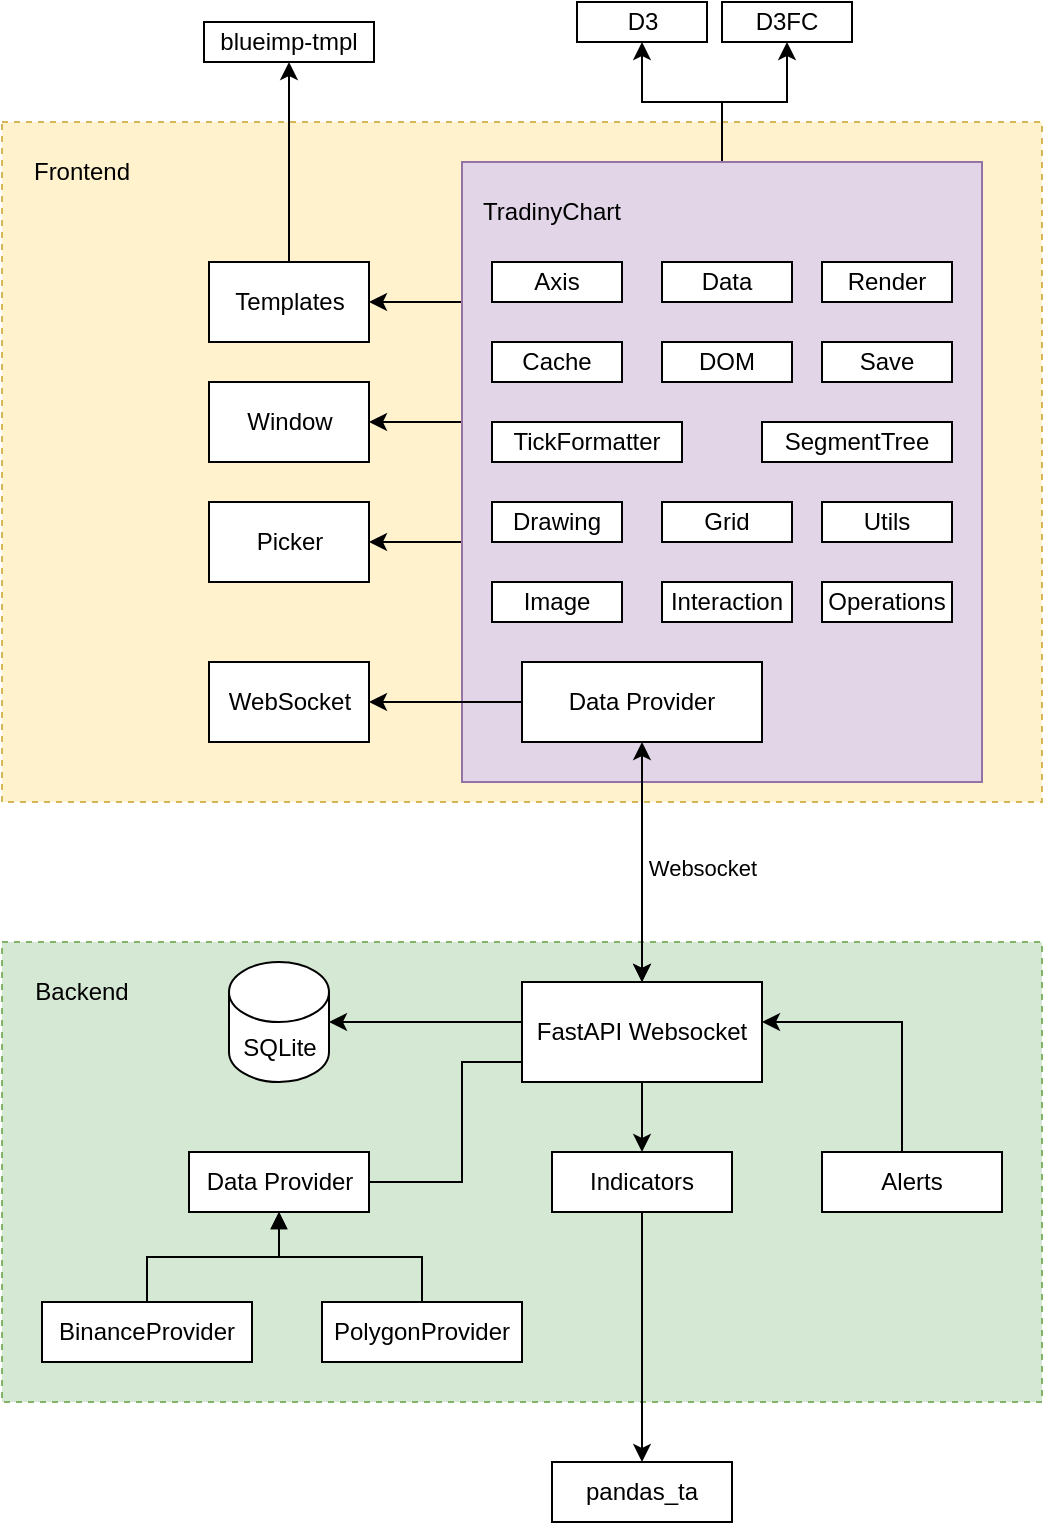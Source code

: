 <mxfile version="24.7.17">
  <diagram name="Page-1" id="ybWaOJOyaZ56w2tnPC_D">
    <mxGraphModel dx="1422" dy="1883" grid="1" gridSize="10" guides="1" tooltips="1" connect="1" arrows="1" fold="1" page="1" pageScale="1" pageWidth="850" pageHeight="1100" math="0" shadow="0">
      <root>
        <mxCell id="0" />
        <mxCell id="1" parent="0" />
        <mxCell id="PWiYaE6HYzERNxaJPo_t-1" value="" style="rounded=0;whiteSpace=wrap;html=1;fillColor=#d5e8d4;strokeColor=#82b366;dashed=1;" vertex="1" parent="1">
          <mxGeometry x="150" y="400" width="520" height="230" as="geometry" />
        </mxCell>
        <mxCell id="PWiYaE6HYzERNxaJPo_t-4" value="Backend" style="text;html=1;align=center;verticalAlign=middle;whiteSpace=wrap;rounded=0;" vertex="1" parent="1">
          <mxGeometry x="160" y="410" width="60" height="30" as="geometry" />
        </mxCell>
        <mxCell id="PWiYaE6HYzERNxaJPo_t-5" value="" style="rounded=0;whiteSpace=wrap;html=1;fillColor=#fff2cc;strokeColor=#d6b656;dashed=1;" vertex="1" parent="1">
          <mxGeometry x="150" y="-10" width="520" height="340" as="geometry" />
        </mxCell>
        <mxCell id="PWiYaE6HYzERNxaJPo_t-6" value="Frontend" style="text;html=1;align=center;verticalAlign=middle;whiteSpace=wrap;rounded=0;" vertex="1" parent="1">
          <mxGeometry x="160" width="60" height="30" as="geometry" />
        </mxCell>
        <mxCell id="PWiYaE6HYzERNxaJPo_t-27" style="edgeStyle=orthogonalEdgeStyle;rounded=0;orthogonalLoop=1;jettySize=auto;html=1;endArrow=none;endFill=0;" edge="1" parent="1" source="PWiYaE6HYzERNxaJPo_t-7" target="PWiYaE6HYzERNxaJPo_t-16">
          <mxGeometry relative="1" as="geometry">
            <Array as="points">
              <mxPoint x="380" y="520" />
              <mxPoint x="380" y="460" />
            </Array>
          </mxGeometry>
        </mxCell>
        <mxCell id="PWiYaE6HYzERNxaJPo_t-7" value="Data Provider" style="rounded=0;whiteSpace=wrap;html=1;" vertex="1" parent="1">
          <mxGeometry x="243.5" y="505" width="90" height="30" as="geometry" />
        </mxCell>
        <mxCell id="PWiYaE6HYzERNxaJPo_t-9" style="edgeStyle=orthogonalEdgeStyle;rounded=0;orthogonalLoop=1;jettySize=auto;html=1;endArrow=block;endFill=1;" edge="1" parent="1" source="PWiYaE6HYzERNxaJPo_t-8" target="PWiYaE6HYzERNxaJPo_t-7">
          <mxGeometry relative="1" as="geometry" />
        </mxCell>
        <mxCell id="PWiYaE6HYzERNxaJPo_t-8" value="BinanceProvider" style="rounded=0;whiteSpace=wrap;html=1;" vertex="1" parent="1">
          <mxGeometry x="170" y="580" width="105" height="30" as="geometry" />
        </mxCell>
        <mxCell id="PWiYaE6HYzERNxaJPo_t-10" value="PolygonProvider" style="rounded=0;whiteSpace=wrap;html=1;" vertex="1" parent="1">
          <mxGeometry x="310" y="580" width="100" height="30" as="geometry" />
        </mxCell>
        <mxCell id="PWiYaE6HYzERNxaJPo_t-11" style="edgeStyle=orthogonalEdgeStyle;rounded=0;orthogonalLoop=1;jettySize=auto;html=1;endArrow=block;endFill=1;strokeColor=default;" edge="1" parent="1" source="PWiYaE6HYzERNxaJPo_t-10" target="PWiYaE6HYzERNxaJPo_t-7">
          <mxGeometry relative="1" as="geometry">
            <mxPoint x="228.5" y="575" as="sourcePoint" />
            <mxPoint x="278.5" y="535" as="targetPoint" />
          </mxGeometry>
        </mxCell>
        <mxCell id="PWiYaE6HYzERNxaJPo_t-28" style="edgeStyle=orthogonalEdgeStyle;rounded=0;orthogonalLoop=1;jettySize=auto;html=1;" edge="1" parent="1" source="PWiYaE6HYzERNxaJPo_t-12" target="PWiYaE6HYzERNxaJPo_t-13">
          <mxGeometry relative="1" as="geometry" />
        </mxCell>
        <mxCell id="PWiYaE6HYzERNxaJPo_t-12" value="Indicators" style="rounded=0;whiteSpace=wrap;html=1;" vertex="1" parent="1">
          <mxGeometry x="425" y="505" width="90" height="30" as="geometry" />
        </mxCell>
        <mxCell id="PWiYaE6HYzERNxaJPo_t-13" value="pandas_ta" style="rounded=0;whiteSpace=wrap;html=1;" vertex="1" parent="1">
          <mxGeometry x="425" y="660" width="90" height="30" as="geometry" />
        </mxCell>
        <mxCell id="PWiYaE6HYzERNxaJPo_t-24" style="edgeStyle=orthogonalEdgeStyle;rounded=0;orthogonalLoop=1;jettySize=auto;html=1;" edge="1" parent="1" source="PWiYaE6HYzERNxaJPo_t-16" target="PWiYaE6HYzERNxaJPo_t-22">
          <mxGeometry relative="1" as="geometry">
            <Array as="points">
              <mxPoint x="390" y="440" />
              <mxPoint x="390" y="440" />
            </Array>
          </mxGeometry>
        </mxCell>
        <mxCell id="PWiYaE6HYzERNxaJPo_t-25" style="edgeStyle=orthogonalEdgeStyle;rounded=0;orthogonalLoop=1;jettySize=auto;html=1;" edge="1" parent="1" source="PWiYaE6HYzERNxaJPo_t-16" target="PWiYaE6HYzERNxaJPo_t-12">
          <mxGeometry relative="1" as="geometry" />
        </mxCell>
        <mxCell id="PWiYaE6HYzERNxaJPo_t-16" value="FastAPI Websocket" style="rounded=0;whiteSpace=wrap;html=1;" vertex="1" parent="1">
          <mxGeometry x="410" y="420" width="120" height="50" as="geometry" />
        </mxCell>
        <mxCell id="PWiYaE6HYzERNxaJPo_t-19" style="edgeStyle=orthogonalEdgeStyle;rounded=0;orthogonalLoop=1;jettySize=auto;html=1;" edge="1" parent="1" source="PWiYaE6HYzERNxaJPo_t-17" target="PWiYaE6HYzERNxaJPo_t-16">
          <mxGeometry relative="1" as="geometry">
            <Array as="points">
              <mxPoint x="600" y="440" />
            </Array>
          </mxGeometry>
        </mxCell>
        <mxCell id="PWiYaE6HYzERNxaJPo_t-17" value="Alerts" style="rounded=0;whiteSpace=wrap;html=1;" vertex="1" parent="1">
          <mxGeometry x="560" y="505" width="90" height="30" as="geometry" />
        </mxCell>
        <mxCell id="PWiYaE6HYzERNxaJPo_t-22" value="SQLite" style="shape=cylinder3;whiteSpace=wrap;html=1;boundedLbl=1;backgroundOutline=1;size=15;" vertex="1" parent="1">
          <mxGeometry x="263.5" y="410" width="50" height="60" as="geometry" />
        </mxCell>
        <mxCell id="PWiYaE6HYzERNxaJPo_t-30" style="edgeStyle=orthogonalEdgeStyle;rounded=0;orthogonalLoop=1;jettySize=auto;html=1;" edge="1" parent="1" source="PWiYaE6HYzERNxaJPo_t-29" target="PWiYaE6HYzERNxaJPo_t-16">
          <mxGeometry relative="1" as="geometry" />
        </mxCell>
        <mxCell id="PWiYaE6HYzERNxaJPo_t-37" style="edgeStyle=orthogonalEdgeStyle;rounded=0;orthogonalLoop=1;jettySize=auto;html=1;" edge="1" parent="1" source="PWiYaE6HYzERNxaJPo_t-32" target="PWiYaE6HYzERNxaJPo_t-34">
          <mxGeometry relative="1" as="geometry">
            <Array as="points">
              <mxPoint x="370" y="140" />
              <mxPoint x="370" y="140" />
            </Array>
          </mxGeometry>
        </mxCell>
        <mxCell id="PWiYaE6HYzERNxaJPo_t-38" style="edgeStyle=orthogonalEdgeStyle;rounded=0;orthogonalLoop=1;jettySize=auto;html=1;" edge="1" parent="1" source="PWiYaE6HYzERNxaJPo_t-32" target="PWiYaE6HYzERNxaJPo_t-35">
          <mxGeometry relative="1" as="geometry">
            <Array as="points">
              <mxPoint x="370" y="200" />
              <mxPoint x="370" y="200" />
            </Array>
          </mxGeometry>
        </mxCell>
        <mxCell id="PWiYaE6HYzERNxaJPo_t-41" style="edgeStyle=orthogonalEdgeStyle;rounded=0;orthogonalLoop=1;jettySize=auto;html=1;" edge="1" parent="1" source="PWiYaE6HYzERNxaJPo_t-32" target="PWiYaE6HYzERNxaJPo_t-40">
          <mxGeometry relative="1" as="geometry">
            <Array as="points">
              <mxPoint x="370" y="80" />
              <mxPoint x="370" y="80" />
            </Array>
          </mxGeometry>
        </mxCell>
        <mxCell id="PWiYaE6HYzERNxaJPo_t-63" style="edgeStyle=orthogonalEdgeStyle;rounded=0;orthogonalLoop=1;jettySize=auto;html=1;" edge="1" parent="1" source="PWiYaE6HYzERNxaJPo_t-32" target="PWiYaE6HYzERNxaJPo_t-59">
          <mxGeometry relative="1" as="geometry" />
        </mxCell>
        <mxCell id="PWiYaE6HYzERNxaJPo_t-64" style="edgeStyle=orthogonalEdgeStyle;rounded=0;orthogonalLoop=1;jettySize=auto;html=1;" edge="1" parent="1" source="PWiYaE6HYzERNxaJPo_t-32" target="PWiYaE6HYzERNxaJPo_t-60">
          <mxGeometry relative="1" as="geometry" />
        </mxCell>
        <mxCell id="PWiYaE6HYzERNxaJPo_t-32" value="" style="rounded=0;whiteSpace=wrap;html=1;fillColor=#e1d5e7;strokeColor=#9673a6;" vertex="1" parent="1">
          <mxGeometry x="380" y="10" width="260" height="310" as="geometry" />
        </mxCell>
        <mxCell id="PWiYaE6HYzERNxaJPo_t-33" value="TradinyChart" style="text;html=1;align=center;verticalAlign=middle;whiteSpace=wrap;rounded=0;" vertex="1" parent="1">
          <mxGeometry x="395" y="20" width="60" height="30" as="geometry" />
        </mxCell>
        <mxCell id="PWiYaE6HYzERNxaJPo_t-39" style="edgeStyle=orthogonalEdgeStyle;rounded=0;orthogonalLoop=1;jettySize=auto;html=1;" edge="1" parent="1" source="PWiYaE6HYzERNxaJPo_t-29" target="PWiYaE6HYzERNxaJPo_t-36">
          <mxGeometry relative="1" as="geometry" />
        </mxCell>
        <mxCell id="PWiYaE6HYzERNxaJPo_t-29" value="Data Provider" style="rounded=0;whiteSpace=wrap;html=1;" vertex="1" parent="1">
          <mxGeometry x="410" y="260" width="120" height="40" as="geometry" />
        </mxCell>
        <mxCell id="PWiYaE6HYzERNxaJPo_t-34" value="Window" style="rounded=0;whiteSpace=wrap;html=1;" vertex="1" parent="1">
          <mxGeometry x="253.5" y="120" width="80" height="40" as="geometry" />
        </mxCell>
        <mxCell id="PWiYaE6HYzERNxaJPo_t-35" value="Picker" style="rounded=0;whiteSpace=wrap;html=1;" vertex="1" parent="1">
          <mxGeometry x="253.5" y="180" width="80" height="40" as="geometry" />
        </mxCell>
        <mxCell id="PWiYaE6HYzERNxaJPo_t-36" value="WebSocket" style="rounded=0;whiteSpace=wrap;html=1;" vertex="1" parent="1">
          <mxGeometry x="253.5" y="260" width="80" height="40" as="geometry" />
        </mxCell>
        <mxCell id="PWiYaE6HYzERNxaJPo_t-62" style="edgeStyle=orthogonalEdgeStyle;rounded=0;orthogonalLoop=1;jettySize=auto;html=1;entryX=0.5;entryY=1;entryDx=0;entryDy=0;" edge="1" parent="1" source="PWiYaE6HYzERNxaJPo_t-40" target="PWiYaE6HYzERNxaJPo_t-61">
          <mxGeometry relative="1" as="geometry" />
        </mxCell>
        <mxCell id="PWiYaE6HYzERNxaJPo_t-40" value="Templates" style="rounded=0;whiteSpace=wrap;html=1;" vertex="1" parent="1">
          <mxGeometry x="253.5" y="60" width="80" height="40" as="geometry" />
        </mxCell>
        <mxCell id="PWiYaE6HYzERNxaJPo_t-42" value="Axis" style="rounded=0;whiteSpace=wrap;html=1;" vertex="1" parent="1">
          <mxGeometry x="395" y="60" width="65" height="20" as="geometry" />
        </mxCell>
        <mxCell id="PWiYaE6HYzERNxaJPo_t-43" value="Data" style="rounded=0;whiteSpace=wrap;html=1;" vertex="1" parent="1">
          <mxGeometry x="480" y="60" width="65" height="20" as="geometry" />
        </mxCell>
        <mxCell id="PWiYaE6HYzERNxaJPo_t-44" value="Cache" style="rounded=0;whiteSpace=wrap;html=1;" vertex="1" parent="1">
          <mxGeometry x="395" y="100" width="65" height="20" as="geometry" />
        </mxCell>
        <mxCell id="PWiYaE6HYzERNxaJPo_t-45" value="TickFormatter" style="rounded=0;whiteSpace=wrap;html=1;" vertex="1" parent="1">
          <mxGeometry x="395" y="140" width="95" height="20" as="geometry" />
        </mxCell>
        <mxCell id="PWiYaE6HYzERNxaJPo_t-46" value="DOM" style="rounded=0;whiteSpace=wrap;html=1;" vertex="1" parent="1">
          <mxGeometry x="480" y="100" width="65" height="20" as="geometry" />
        </mxCell>
        <mxCell id="PWiYaE6HYzERNxaJPo_t-47" value="Drawing" style="rounded=0;whiteSpace=wrap;html=1;" vertex="1" parent="1">
          <mxGeometry x="395" y="180" width="65" height="20" as="geometry" />
        </mxCell>
        <mxCell id="PWiYaE6HYzERNxaJPo_t-48" value="Grid" style="rounded=0;whiteSpace=wrap;html=1;" vertex="1" parent="1">
          <mxGeometry x="480" y="180" width="65" height="20" as="geometry" />
        </mxCell>
        <mxCell id="PWiYaE6HYzERNxaJPo_t-49" value="Image" style="rounded=0;whiteSpace=wrap;html=1;" vertex="1" parent="1">
          <mxGeometry x="395" y="220" width="65" height="20" as="geometry" />
        </mxCell>
        <mxCell id="PWiYaE6HYzERNxaJPo_t-50" value="Interaction" style="rounded=0;whiteSpace=wrap;html=1;" vertex="1" parent="1">
          <mxGeometry x="480" y="220" width="65" height="20" as="geometry" />
        </mxCell>
        <mxCell id="PWiYaE6HYzERNxaJPo_t-51" value="Operations" style="rounded=0;whiteSpace=wrap;html=1;" vertex="1" parent="1">
          <mxGeometry x="560" y="220" width="65" height="20" as="geometry" />
        </mxCell>
        <mxCell id="PWiYaE6HYzERNxaJPo_t-52" value="Render" style="rounded=0;whiteSpace=wrap;html=1;" vertex="1" parent="1">
          <mxGeometry x="560" y="60" width="65" height="20" as="geometry" />
        </mxCell>
        <mxCell id="PWiYaE6HYzERNxaJPo_t-53" value="Save" style="rounded=0;whiteSpace=wrap;html=1;" vertex="1" parent="1">
          <mxGeometry x="560" y="100" width="65" height="20" as="geometry" />
        </mxCell>
        <mxCell id="PWiYaE6HYzERNxaJPo_t-54" value="Utils" style="rounded=0;whiteSpace=wrap;html=1;" vertex="1" parent="1">
          <mxGeometry x="560" y="180" width="65" height="20" as="geometry" />
        </mxCell>
        <mxCell id="PWiYaE6HYzERNxaJPo_t-55" value="SegmentTree" style="rounded=0;whiteSpace=wrap;html=1;" vertex="1" parent="1">
          <mxGeometry x="530" y="140" width="95" height="20" as="geometry" />
        </mxCell>
        <mxCell id="PWiYaE6HYzERNxaJPo_t-31" value="" style="edgeStyle=orthogonalEdgeStyle;rounded=0;orthogonalLoop=1;jettySize=auto;html=1;startArrow=classic;startFill=1;" edge="1" parent="1" source="PWiYaE6HYzERNxaJPo_t-29" target="PWiYaE6HYzERNxaJPo_t-16">
          <mxGeometry relative="1" as="geometry" />
        </mxCell>
        <mxCell id="PWiYaE6HYzERNxaJPo_t-58" value="Websocket" style="edgeLabel;html=1;align=center;verticalAlign=middle;resizable=0;points=[];" vertex="1" connectable="0" parent="PWiYaE6HYzERNxaJPo_t-31">
          <mxGeometry x="0.05" y="2" relative="1" as="geometry">
            <mxPoint x="28" as="offset" />
          </mxGeometry>
        </mxCell>
        <mxCell id="PWiYaE6HYzERNxaJPo_t-59" value="D3" style="rounded=0;whiteSpace=wrap;html=1;" vertex="1" parent="1">
          <mxGeometry x="437.5" y="-70" width="65" height="20" as="geometry" />
        </mxCell>
        <mxCell id="PWiYaE6HYzERNxaJPo_t-60" value="D3FC" style="rounded=0;whiteSpace=wrap;html=1;" vertex="1" parent="1">
          <mxGeometry x="510" y="-70" width="65" height="20" as="geometry" />
        </mxCell>
        <mxCell id="PWiYaE6HYzERNxaJPo_t-61" value="blueimp-tmpl" style="rounded=0;whiteSpace=wrap;html=1;" vertex="1" parent="1">
          <mxGeometry x="251" y="-60" width="85" height="20" as="geometry" />
        </mxCell>
      </root>
    </mxGraphModel>
  </diagram>
</mxfile>
